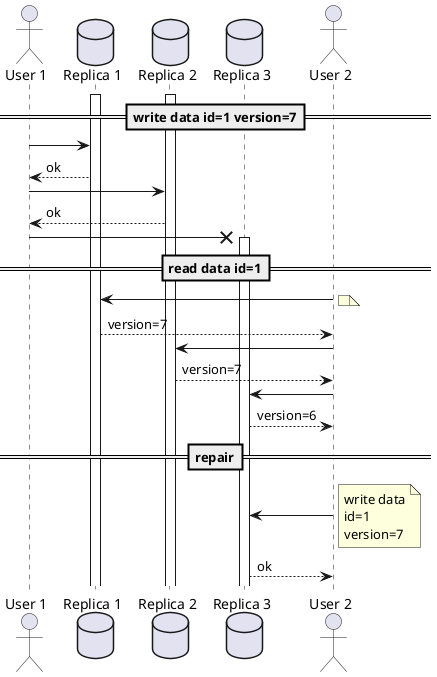 @startuml


 actor "User 1" as user1
 database "Replica 1" as replica1
 database "Replica 2" as replica2
 database "Replica 3" as replica3 
actor "User 2" as user2

activate replica1
activate replica2

==write data id=1 version=7==
user1 -> replica1
user1 <-- replica1 : ok
user1 -> replica2   
user1 <-- replica2 : ok
user1 -X replica3 

activate replica3

==read data id=1==
user2 -> replica1 : 
note right: 
user2 <-- replica1 : version=7
user2 -> replica2
user2 <-- replica2 : version=7
user2 -> replica3 
user2 <-- replica3 : version=6

==repair==
user2 -> replica3 
note right: write data\nid=1\nversion=7
user2 <-- replica3 : ok

@enduml